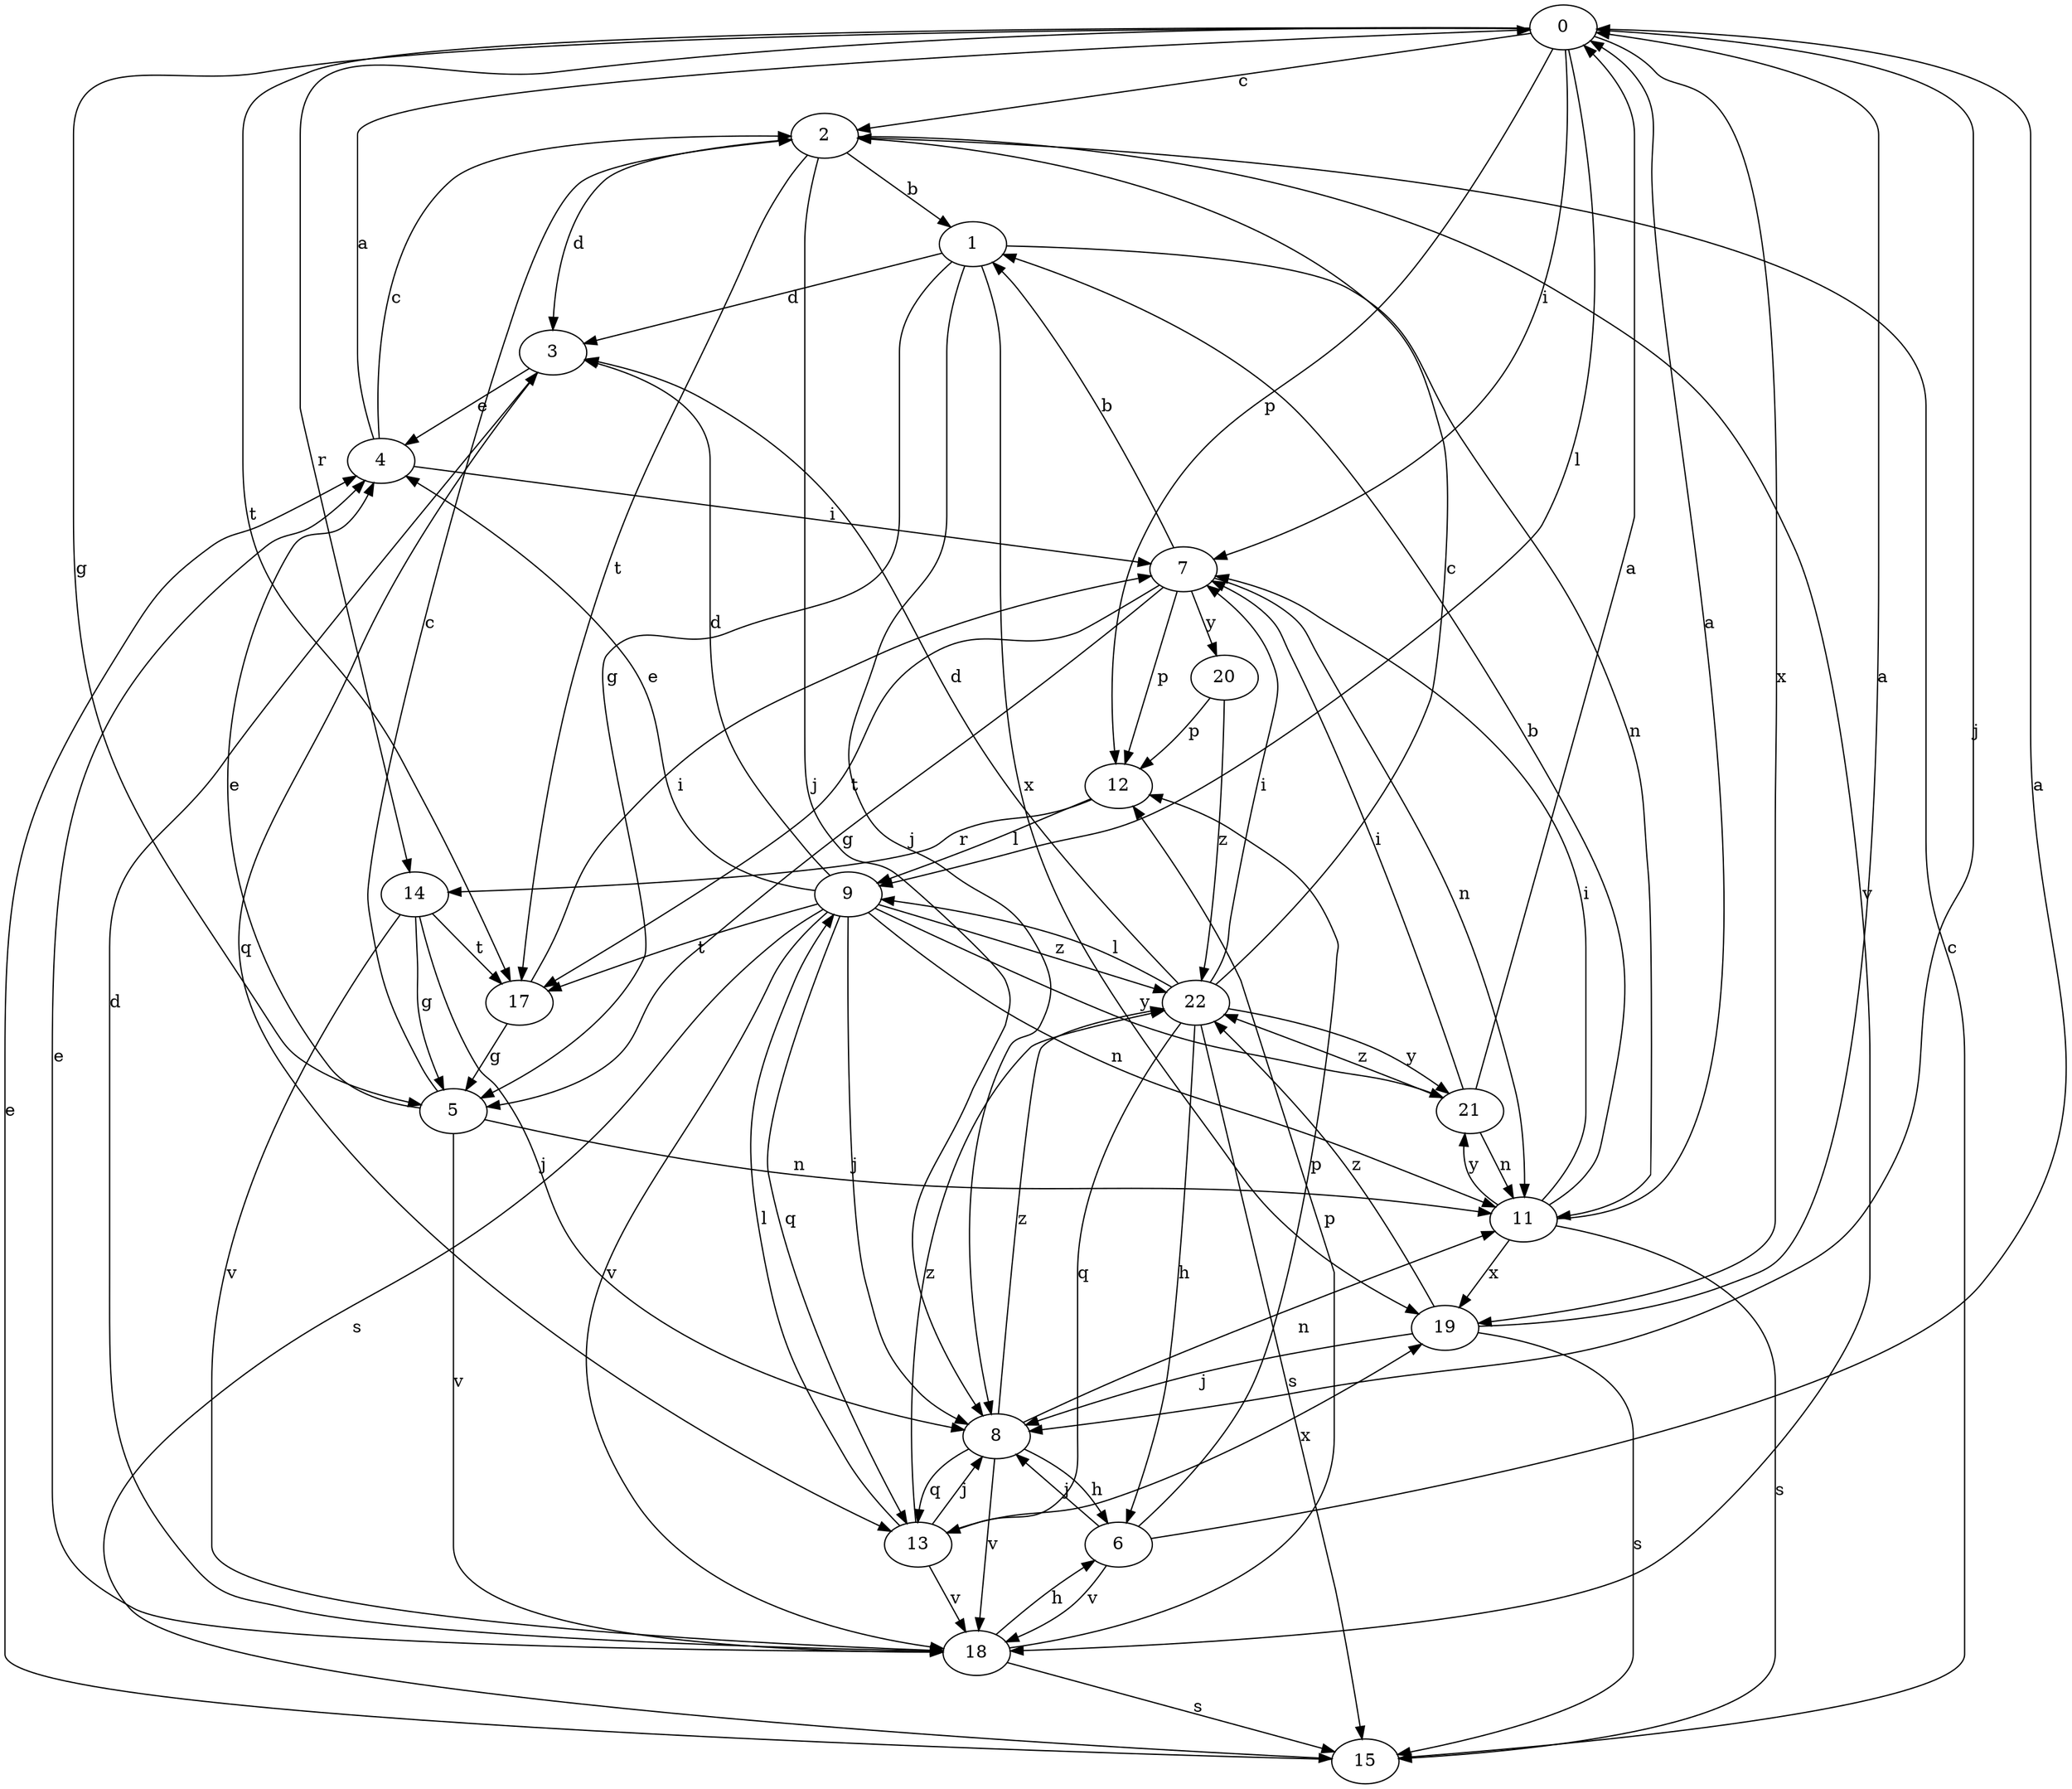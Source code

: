 strict digraph  {
0;
1;
2;
3;
4;
5;
6;
7;
8;
9;
11;
12;
13;
14;
15;
17;
18;
19;
20;
21;
22;
0 -> 2  [label=c];
0 -> 5  [label=g];
0 -> 7  [label=i];
0 -> 8  [label=j];
0 -> 9  [label=l];
0 -> 12  [label=p];
0 -> 14  [label=r];
0 -> 17  [label=t];
0 -> 19  [label=x];
1 -> 3  [label=d];
1 -> 5  [label=g];
1 -> 8  [label=j];
1 -> 11  [label=n];
1 -> 19  [label=x];
2 -> 1  [label=b];
2 -> 3  [label=d];
2 -> 8  [label=j];
2 -> 17  [label=t];
2 -> 18  [label=v];
3 -> 4  [label=e];
3 -> 13  [label=q];
4 -> 0  [label=a];
4 -> 2  [label=c];
4 -> 7  [label=i];
5 -> 2  [label=c];
5 -> 4  [label=e];
5 -> 11  [label=n];
5 -> 18  [label=v];
6 -> 0  [label=a];
6 -> 8  [label=j];
6 -> 12  [label=p];
6 -> 18  [label=v];
7 -> 1  [label=b];
7 -> 5  [label=g];
7 -> 11  [label=n];
7 -> 12  [label=p];
7 -> 17  [label=t];
7 -> 20  [label=y];
8 -> 6  [label=h];
8 -> 11  [label=n];
8 -> 13  [label=q];
8 -> 18  [label=v];
8 -> 22  [label=z];
9 -> 3  [label=d];
9 -> 4  [label=e];
9 -> 8  [label=j];
9 -> 11  [label=n];
9 -> 13  [label=q];
9 -> 15  [label=s];
9 -> 17  [label=t];
9 -> 18  [label=v];
9 -> 21  [label=y];
9 -> 22  [label=z];
11 -> 0  [label=a];
11 -> 1  [label=b];
11 -> 7  [label=i];
11 -> 15  [label=s];
11 -> 19  [label=x];
11 -> 21  [label=y];
12 -> 9  [label=l];
12 -> 14  [label=r];
13 -> 8  [label=j];
13 -> 9  [label=l];
13 -> 18  [label=v];
13 -> 19  [label=x];
13 -> 22  [label=z];
14 -> 5  [label=g];
14 -> 8  [label=j];
14 -> 17  [label=t];
14 -> 18  [label=v];
15 -> 2  [label=c];
15 -> 4  [label=e];
17 -> 5  [label=g];
17 -> 7  [label=i];
18 -> 3  [label=d];
18 -> 4  [label=e];
18 -> 6  [label=h];
18 -> 12  [label=p];
18 -> 15  [label=s];
19 -> 0  [label=a];
19 -> 8  [label=j];
19 -> 15  [label=s];
19 -> 22  [label=z];
20 -> 12  [label=p];
20 -> 22  [label=z];
21 -> 0  [label=a];
21 -> 7  [label=i];
21 -> 11  [label=n];
21 -> 22  [label=z];
22 -> 2  [label=c];
22 -> 3  [label=d];
22 -> 6  [label=h];
22 -> 7  [label=i];
22 -> 9  [label=l];
22 -> 13  [label=q];
22 -> 15  [label=s];
22 -> 21  [label=y];
}
